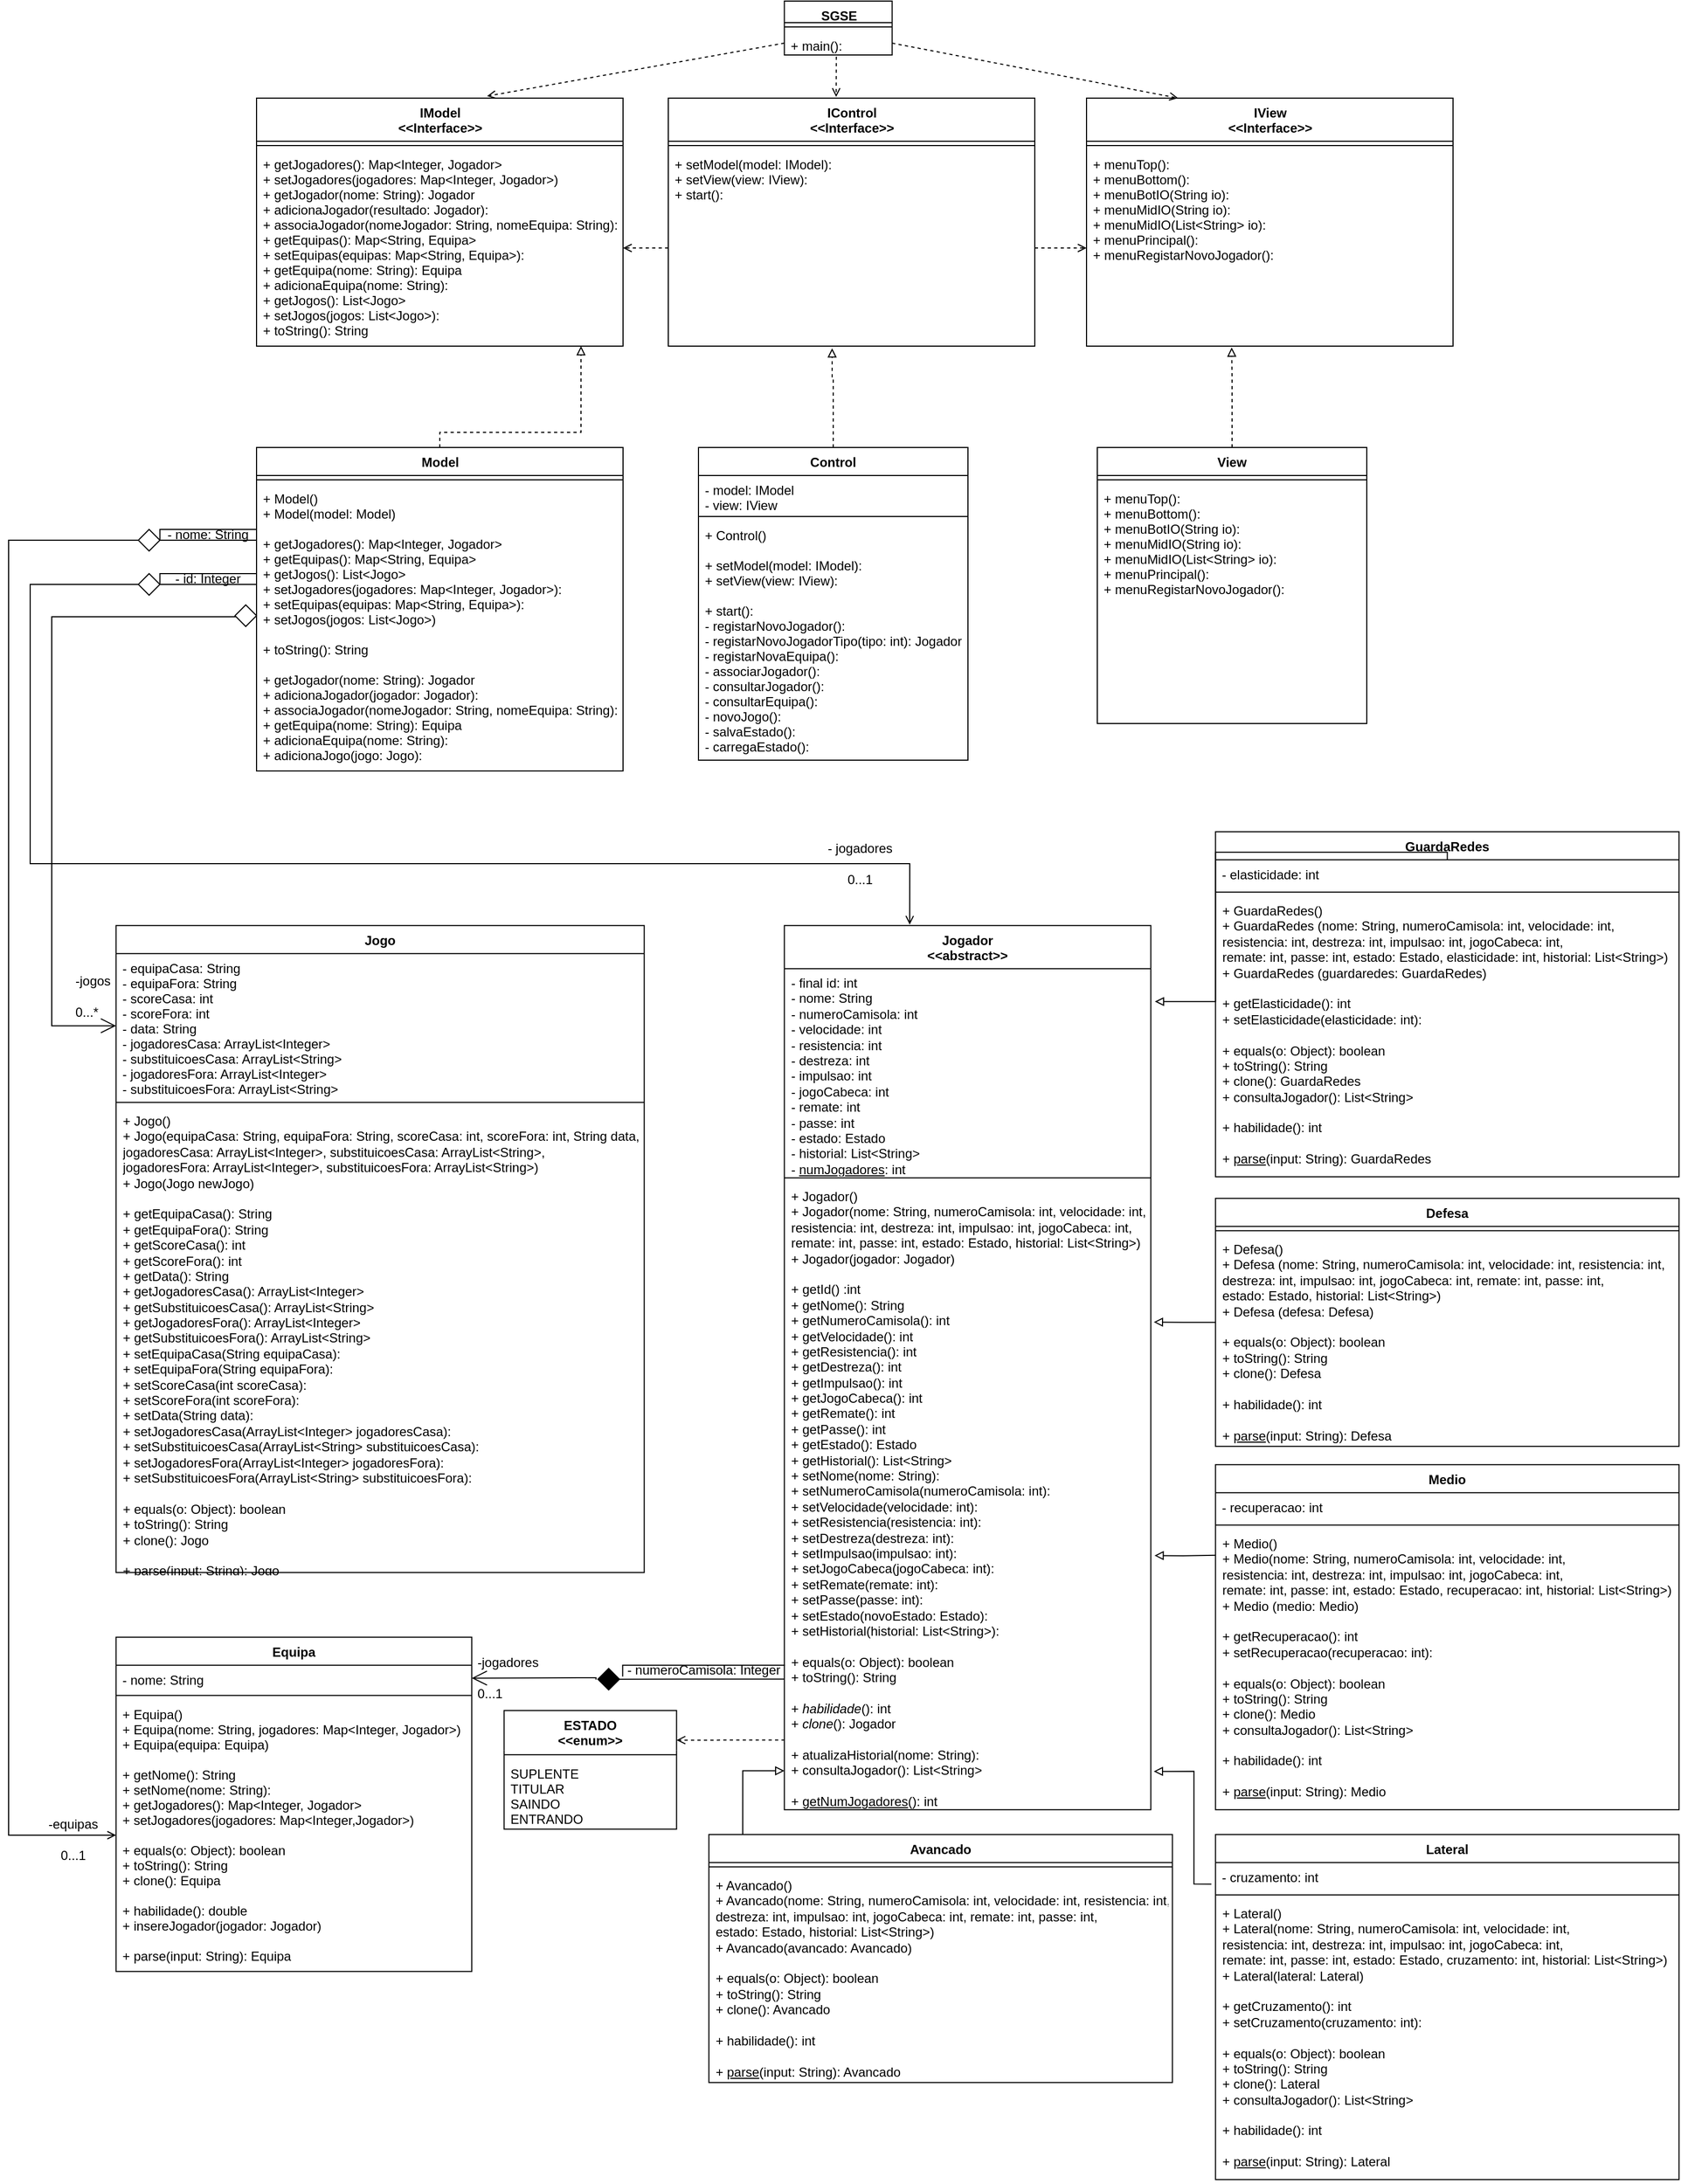 <mxfile version="14.7.7" type="device"><diagram id="ZepzPPQkT5Yw0eZWDpXb" name="Page-1"><mxGraphModel dx="1955" dy="2190" grid="1" gridSize="10" guides="1" tooltips="1" connect="1" arrows="1" fold="1" page="1" pageScale="1" pageWidth="850" pageHeight="1100" math="0" shadow="0"><root><mxCell id="0"/><mxCell id="1" parent="0"/><mxCell id="z5nEetE0SrJbkRcNvrXv-18" value="Jogador&#10;&lt;&lt;abstract&gt;&gt;" style="swimlane;fontStyle=1;align=center;verticalAlign=top;childLayout=stackLayout;horizontal=1;startSize=40;horizontalStack=0;resizeParent=1;resizeParentMax=0;resizeLast=0;collapsible=1;marginBottom=0;" parent="1" vertex="1"><mxGeometry x="789.67" y="-92.65" width="340" height="820" as="geometry"><mxRectangle x="120" y="270" width="110" height="40" as="alternateBounds"/></mxGeometry></mxCell><mxCell id="z5nEetE0SrJbkRcNvrXv-19" value="- final id: int&lt;br&gt;- nome: String&lt;br&gt;- numeroCamisola: int&lt;br&gt;- velocidade: int&lt;br&gt;- resistencia: int&lt;br&gt;- destreza: int&lt;br&gt;- impulsao: int&lt;br&gt;- jogoCabeca: int&lt;br&gt;- remate: int&lt;br&gt;- passe: int&lt;br&gt;- estado: Estado&lt;br&gt;- historial: List&amp;lt;String&amp;gt;&lt;br&gt;- &lt;u&gt;numJogadores&lt;/u&gt;: int" style="text;strokeColor=none;fillColor=none;align=left;verticalAlign=top;spacingLeft=4;spacingRight=4;overflow=hidden;rotatable=0;points=[[0,0.5],[1,0.5]];portConstraint=eastwest;fontStyle=0;html=1;" parent="z5nEetE0SrJbkRcNvrXv-18" vertex="1"><mxGeometry y="40" width="340" height="190" as="geometry"/></mxCell><mxCell id="z5nEetE0SrJbkRcNvrXv-20" value="" style="line;strokeWidth=1;fillColor=none;align=left;verticalAlign=middle;spacingTop=-1;spacingLeft=3;spacingRight=3;rotatable=0;labelPosition=right;points=[];portConstraint=eastwest;" parent="z5nEetE0SrJbkRcNvrXv-18" vertex="1"><mxGeometry y="230" width="340" height="8" as="geometry"/></mxCell><mxCell id="z5nEetE0SrJbkRcNvrXv-21" value="+ Jogador()&lt;br&gt;+ Jogador(nome: String, numeroCamisola: int, velocidade: int,&lt;br&gt;resistencia: int, destreza: int, impulsao: int, jogoCabeca: int,&lt;br&gt;remate: int, passe: int, estado: Estado, historial: List&amp;lt;String&amp;gt;)&lt;br&gt;+ Jogador(jogador: Jogador)&lt;br&gt;&lt;br&gt;+ getId() :int&lt;br&gt;+ getNome(): String&lt;br&gt;+ getNumeroCamisola(): int&lt;br&gt;+ getVelocidade(): int&lt;br&gt;+ getResistencia(): int&lt;br&gt;+ getDestreza(): int&lt;br&gt;+ getImpulsao(): int&lt;br&gt;+ getJogoCabeca(): int&lt;br&gt;+ getRemate(): int&lt;br&gt;+ getPasse(): int&lt;br&gt;+ getEstado(): Estado&lt;br&gt;+ getHistorial(): List&amp;lt;String&amp;gt;&lt;br&gt;+ setNome(nome: String):&lt;br&gt;+ setNumeroCamisola(numeroCamisola: int):&lt;br&gt;+ setVelocidade(velocidade: int):&lt;br&gt;+ setResistencia(resistencia: int):&lt;br&gt;+ setDestreza(destreza: int):&lt;br&gt;+ setImpulsao(impulsao: int):&lt;br&gt;+ setJogoCabeca(jogoCabeca: int):&lt;br&gt;+ setRemate(remate: int):&lt;br&gt;+ setPasse(passe: int):&lt;br&gt;+ setEstado(novoEstado: Estado):&lt;br&gt;+ setHistorial(historial: List&amp;lt;String&amp;gt;):&lt;br&gt;&lt;br&gt;+ equals(o: Object): boolean&lt;br&gt;+ toString(): String&lt;br&gt;&lt;br&gt;+ &lt;i&gt;habilidade&lt;/i&gt;(): int&lt;br&gt;+ &lt;i&gt;clone&lt;/i&gt;(): Jogador&lt;br&gt;&lt;br&gt;+ atualizaHistorial(nome: String):&lt;br&gt;+ consultaJogador(): List&amp;lt;String&amp;gt;&lt;br&gt;&lt;br&gt;+&amp;nbsp;&lt;u&gt;getNumJogadores&lt;/u&gt;(): int&lt;br&gt;+ &lt;u&gt;parse&lt;/u&gt;(input: String): Jogador" style="text;strokeColor=none;fillColor=none;align=left;verticalAlign=top;spacingLeft=4;spacingRight=4;overflow=hidden;rotatable=0;points=[[0,0.5],[1,0.5]];portConstraint=eastwest;html=1;" parent="z5nEetE0SrJbkRcNvrXv-18" vertex="1"><mxGeometry y="238" width="340" height="582" as="geometry"/></mxCell><mxCell id="z5nEetE0SrJbkRcNvrXv-24" value="GuardaRedes" style="swimlane;fontStyle=1;align=center;verticalAlign=top;childLayout=stackLayout;horizontal=1;startSize=26;horizontalStack=0;resizeParent=1;resizeParentMax=0;resizeLast=0;collapsible=1;marginBottom=0;fontSize=12;" parent="1" vertex="1"><mxGeometry x="1189.67" y="-179.65" width="430" height="320" as="geometry"/></mxCell><mxCell id="z5nEetE0SrJbkRcNvrXv-25" value="- elasticidade: int" style="text;strokeColor=none;fillColor=none;align=left;verticalAlign=top;spacingLeft=4;spacingRight=4;overflow=hidden;rotatable=0;points=[[0,0.5],[1,0.5]];portConstraint=eastwest;" parent="z5nEetE0SrJbkRcNvrXv-24" vertex="1"><mxGeometry y="26" width="430" height="26" as="geometry"/></mxCell><mxCell id="z5nEetE0SrJbkRcNvrXv-26" value="" style="line;strokeWidth=1;fillColor=none;align=left;verticalAlign=middle;spacingTop=-1;spacingLeft=3;spacingRight=3;rotatable=0;labelPosition=right;points=[];portConstraint=eastwest;" parent="z5nEetE0SrJbkRcNvrXv-24" vertex="1"><mxGeometry y="52" width="430" height="8" as="geometry"/></mxCell><mxCell id="z5nEetE0SrJbkRcNvrXv-27" value="+ GuardaRedes()&lt;br&gt;+ GuardaRedes (nome: String, numeroCamisola: int, velocidade: int,&lt;br&gt;resistencia: int, destreza: int, impulsao: int, jogoCabeca: int,&lt;br&gt;remate: int, passe: int, estado: Estado, elasticidade: int,&amp;nbsp;historial: List&amp;lt;String&amp;gt;)&lt;br&gt;+ GuardaRedes (guardaredes: GuardaRedes)&amp;nbsp;&lt;br&gt;&lt;br&gt;+ getElasticidade(): int&lt;br&gt;+ setElasticidade(elasticidade: int):&lt;br&gt;&lt;br&gt;+ equals(o: Object): boolean&lt;br&gt;+ toString(): String&lt;br&gt;+ clone(): GuardaRedes&lt;br&gt;+ consultaJogador(): List&amp;lt;String&amp;gt;&lt;br&gt;&lt;br&gt;+ habilidade(): int&lt;br&gt;&lt;br&gt;+ &lt;u&gt;parse&lt;/u&gt;(input: String): GuardaRedes" style="text;strokeColor=none;fillColor=none;align=left;verticalAlign=top;spacingLeft=4;spacingRight=4;overflow=hidden;rotatable=0;points=[[0,0.5],[1,0.5]];portConstraint=eastwest;html=1;" parent="z5nEetE0SrJbkRcNvrXv-24" vertex="1"><mxGeometry y="60" width="430" height="260" as="geometry"/></mxCell><mxCell id="z5nEetE0SrJbkRcNvrXv-28" style="edgeStyle=orthogonalEdgeStyle;rounded=0;orthogonalLoop=1;jettySize=auto;html=0;entryX=1.011;entryY=0.086;entryDx=0;entryDy=0;entryPerimeter=0;labelBackgroundColor=none;startArrow=none;startFill=0;fontSize=12;endArrow=block;endFill=0;" parent="1" source="z5nEetE0SrJbkRcNvrXv-25" target="z5nEetE0SrJbkRcNvrXv-18" edge="1"><mxGeometry relative="1" as="geometry"><Array as="points"><mxPoint x="1189.67" y="-160.65"/><mxPoint x="1189.67" y="-21.65"/></Array></mxGeometry></mxCell><mxCell id="z5nEetE0SrJbkRcNvrXv-45" style="edgeStyle=orthogonalEdgeStyle;rounded=0;orthogonalLoop=1;jettySize=auto;html=0;labelBackgroundColor=none;startArrow=none;startFill=0;endArrow=block;endFill=0;fontSize=12;entryX=1.008;entryY=0.223;entryDx=0;entryDy=0;entryPerimeter=0;" parent="1" source="z5nEetE0SrJbkRcNvrXv-29" target="z5nEetE0SrJbkRcNvrXv-21" edge="1"><mxGeometry relative="1" as="geometry"/></mxCell><mxCell id="z5nEetE0SrJbkRcNvrXv-29" value="Defesa" style="swimlane;fontStyle=1;align=center;verticalAlign=top;childLayout=stackLayout;horizontal=1;startSize=26;horizontalStack=0;resizeParent=1;resizeParentMax=0;resizeLast=0;collapsible=1;marginBottom=0;fontSize=12;" parent="1" vertex="1"><mxGeometry x="1189.67" y="160.35" width="430" height="230" as="geometry"/></mxCell><mxCell id="z5nEetE0SrJbkRcNvrXv-31" value="" style="line;strokeWidth=1;fillColor=none;align=left;verticalAlign=middle;spacingTop=-1;spacingLeft=3;spacingRight=3;rotatable=0;labelPosition=right;points=[];portConstraint=eastwest;" parent="z5nEetE0SrJbkRcNvrXv-29" vertex="1"><mxGeometry y="26" width="430" height="8" as="geometry"/></mxCell><mxCell id="z5nEetE0SrJbkRcNvrXv-32" value="+ Defesa()&lt;br&gt;+ Defesa (nome: String, numeroCamisola: int, velocidade: int, resistencia: int,&lt;br&gt;destreza: int, impulsao: int, jogoCabeca: int, remate: int, passe: int,&lt;br&gt;estado: Estado, historial: List&amp;lt;String&amp;gt;)&lt;br&gt;+ Defesa&amp;nbsp;(defesa: Defesa)&lt;br&gt;&lt;br&gt;+ equals(o: Object): boolean&lt;br&gt;+ toString(): String&lt;br&gt;+ clone(): Defesa&lt;br&gt;&lt;br&gt;+ habilidade(): int&lt;br&gt;&lt;br&gt;+ &lt;u&gt;parse&lt;/u&gt;(input: String): Defesa" style="text;strokeColor=none;fillColor=none;align=left;verticalAlign=top;spacingLeft=4;spacingRight=4;overflow=hidden;rotatable=0;points=[[0,0.5],[1,0.5]];portConstraint=eastwest;html=1;" parent="z5nEetE0SrJbkRcNvrXv-29" vertex="1"><mxGeometry y="34" width="430" height="196" as="geometry"/></mxCell><mxCell id="z5nEetE0SrJbkRcNvrXv-49" value="Jogo" style="swimlane;fontStyle=1;align=center;verticalAlign=top;childLayout=stackLayout;horizontal=1;startSize=26;horizontalStack=0;resizeParent=1;resizeParentMax=0;resizeLast=0;collapsible=1;marginBottom=0;fontSize=12;" parent="1" vertex="1"><mxGeometry x="169.67" y="-92.65" width="490" height="600" as="geometry"/></mxCell><mxCell id="z5nEetE0SrJbkRcNvrXv-50" value="- equipaCasa: String&#10;- equipaFora: String&#10;- scoreCasa: int&#10;- scoreFora: int&#10;- data: String&#10;- jogadoresCasa: ArrayList&lt;Integer&gt;&#10;- substituicoesCasa: ArrayList&lt;String&gt;&#10;- jogadoresFora: ArrayList&lt;Integer&gt;&#10;- substituicoesFora: ArrayList&lt;String&gt;" style="text;strokeColor=none;fillColor=none;align=left;verticalAlign=top;spacingLeft=4;spacingRight=4;overflow=hidden;rotatable=0;points=[[0,0.5],[1,0.5]];portConstraint=eastwest;" parent="z5nEetE0SrJbkRcNvrXv-49" vertex="1"><mxGeometry y="26" width="490" height="134" as="geometry"/></mxCell><mxCell id="z5nEetE0SrJbkRcNvrXv-51" value="" style="line;strokeWidth=1;fillColor=none;align=left;verticalAlign=middle;spacingTop=-1;spacingLeft=3;spacingRight=3;rotatable=0;labelPosition=right;points=[];portConstraint=eastwest;" parent="z5nEetE0SrJbkRcNvrXv-49" vertex="1"><mxGeometry y="160" width="490" height="8" as="geometry"/></mxCell><mxCell id="z5nEetE0SrJbkRcNvrXv-52" value="+ Jogo()&lt;br&gt;+ Jogo(equipaCasa: String, equipaFora: String, scoreCasa: int, scoreFora: int, String data,&lt;br&gt;jogadoresCasa: ArrayList&amp;lt;Integer&amp;gt;, substituicoesCasa: ArrayList&amp;lt;String&amp;gt;,&lt;br&gt;jogadoresFora: ArrayList&amp;lt;Integer&amp;gt;, substituicoesFora: ArrayList&amp;lt;String&amp;gt;)&lt;br&gt;+ Jogo(Jogo newJogo)&lt;br&gt;&lt;br&gt;+ getEquipaCasa(): String&lt;br&gt;+ getEquipaFora(): String&lt;br&gt;+ getScoreCasa(): int&lt;br&gt;+ getScoreFora(): int&lt;br&gt;+ getData(): String&lt;br&gt;+ getJogadoresCasa(): ArrayList&amp;lt;Integer&amp;gt;&lt;br&gt;+ getSubstituicoesCasa(): ArrayList&amp;lt;String&amp;gt;&lt;br&gt;+ getJogadoresFora(): ArrayList&amp;lt;Integer&amp;gt;&lt;br&gt;+ getSubstituicoesFora(): ArrayList&amp;lt;String&amp;gt;&lt;br&gt;+ setEquipaCasa(String equipaCasa):&lt;br&gt;+ setEquipaFora(String equipaFora):&lt;br&gt;+ setScoreCasa(int scoreCasa):&lt;br&gt;+ setScoreFora(int scoreFora):&lt;br&gt;+ setData(String data):&lt;br&gt;+ setJogadoresCasa(ArrayList&amp;lt;Integer&amp;gt; jogadoresCasa):&lt;br&gt;+ setSubstituicoesCasa(ArrayList&amp;lt;String&amp;gt; substituicoesCasa):&lt;br&gt;+ setJogadoresFora(ArrayList&amp;lt;Integer&amp;gt; jogadoresFora):&lt;br&gt;+ setSubstituicoesFora(ArrayList&amp;lt;String&amp;gt; substituicoesFora):&lt;br&gt;&lt;br&gt;+ equals(o: Object): boolean&lt;br&gt;+ toString(): String&lt;br&gt;+ clone(): Jogo&lt;br&gt;&lt;br&gt;+ &lt;u&gt;parse&lt;/u&gt;(input: String): Jogo" style="text;strokeColor=none;fillColor=none;align=left;verticalAlign=top;spacingLeft=4;spacingRight=4;overflow=hidden;rotatable=0;points=[[0,0.5],[1,0.5]];portConstraint=eastwest;html=1;" parent="z5nEetE0SrJbkRcNvrXv-49" vertex="1"><mxGeometry y="168" width="490" height="432" as="geometry"/></mxCell><mxCell id="27HbMjfDmf-6NTs0vV87-1" value="ESTADO&#10;&lt;&lt;enum&gt;&gt;" style="swimlane;fontStyle=1;align=center;verticalAlign=top;childLayout=stackLayout;horizontal=1;startSize=37;horizontalStack=0;resizeParent=1;resizeParentMax=0;resizeLast=0;collapsible=1;marginBottom=0;fontSize=12;swimlaneLine=0;" parent="1" vertex="1"><mxGeometry x="529.67" y="635.35" width="160" height="110" as="geometry"/></mxCell><mxCell id="27HbMjfDmf-6NTs0vV87-3" value="" style="line;strokeWidth=1;fillColor=none;align=left;verticalAlign=middle;spacingTop=-1;spacingLeft=3;spacingRight=3;rotatable=0;labelPosition=right;points=[];portConstraint=eastwest;" parent="27HbMjfDmf-6NTs0vV87-1" vertex="1"><mxGeometry y="37" width="160" height="8" as="geometry"/></mxCell><mxCell id="27HbMjfDmf-6NTs0vV87-4" value="SUPLENTE&#10;TITULAR&#10;SAINDO&#10;ENTRANDO" style="text;strokeColor=none;fillColor=none;align=left;verticalAlign=top;spacingLeft=4;spacingRight=4;overflow=hidden;rotatable=0;points=[[0,0.5],[1,0.5]];portConstraint=eastwest;" parent="27HbMjfDmf-6NTs0vV87-1" vertex="1"><mxGeometry y="45" width="160" height="65" as="geometry"/></mxCell><mxCell id="27HbMjfDmf-6NTs0vV87-5" value="" style="endArrow=open;html=1;endFill=0;dashed=1;entryX=1;entryY=0.25;entryDx=0;entryDy=0;exitX=0.001;exitY=0.889;exitDx=0;exitDy=0;exitPerimeter=0;" parent="1" source="z5nEetE0SrJbkRcNvrXv-21" target="27HbMjfDmf-6NTs0vV87-1" edge="1"><mxGeometry width="50" height="50" relative="1" as="geometry"><mxPoint x="788.99" y="661.594" as="sourcePoint"/><mxPoint x="699.67" y="659.883" as="targetPoint"/></mxGeometry></mxCell><mxCell id="27HbMjfDmf-6NTs0vV87-9" value="Medio" style="swimlane;fontStyle=1;align=center;verticalAlign=top;childLayout=stackLayout;horizontal=1;startSize=26;horizontalStack=0;resizeParent=1;resizeParentMax=0;resizeLast=0;collapsible=1;marginBottom=0;fontSize=12;" parent="1" vertex="1"><mxGeometry x="1189.67" y="407.35" width="430" height="320" as="geometry"/></mxCell><mxCell id="27HbMjfDmf-6NTs0vV87-10" value="- recuperacao: int" style="text;strokeColor=none;fillColor=none;align=left;verticalAlign=top;spacingLeft=4;spacingRight=4;overflow=hidden;rotatable=0;points=[[0,0.5],[1,0.5]];portConstraint=eastwest;" parent="27HbMjfDmf-6NTs0vV87-9" vertex="1"><mxGeometry y="26" width="430" height="26" as="geometry"/></mxCell><mxCell id="27HbMjfDmf-6NTs0vV87-11" value="" style="line;strokeWidth=1;fillColor=none;align=left;verticalAlign=middle;spacingTop=-1;spacingLeft=3;spacingRight=3;rotatable=0;labelPosition=right;points=[];portConstraint=eastwest;" parent="27HbMjfDmf-6NTs0vV87-9" vertex="1"><mxGeometry y="52" width="430" height="8" as="geometry"/></mxCell><mxCell id="27HbMjfDmf-6NTs0vV87-12" value="&lt;div&gt;+ Medio()&lt;/div&gt;&lt;div&gt;+ Medio(nome: String, numeroCamisola: int, velocidade: int,&lt;/div&gt;&lt;div&gt;resistencia: int, destreza: int, impulsao: int, jogoCabeca: int,&lt;/div&gt;&lt;div&gt;remate: int, passe: int, estado: Estado, recuperacao: int, historial: List&amp;lt;String&amp;gt;)&lt;/div&gt;&lt;div&gt;+ Medio (medio: Medio)&lt;/div&gt;&lt;div&gt;&lt;br&gt;&lt;/div&gt;&lt;div&gt;+ getRecuperacao(): int&lt;/div&gt;&lt;div&gt;+ setRecuperacao(recuperacao: int):&lt;/div&gt;&lt;br&gt;+ equals(o: Object): boolean&lt;br&gt;+ toString(): String&lt;br&gt;+ clone(): Medio&lt;br&gt;+ consultaJogador(): List&amp;lt;String&amp;gt;&lt;br&gt;&lt;br&gt;+ habilidade(): int&lt;br&gt;&lt;br&gt;+ &lt;u&gt;parse&lt;/u&gt;(input: String): Medio" style="text;strokeColor=none;fillColor=none;align=left;verticalAlign=top;spacingLeft=4;spacingRight=4;overflow=hidden;rotatable=0;points=[[0,0.5],[1,0.5]];portConstraint=eastwest;html=1;" parent="27HbMjfDmf-6NTs0vV87-9" vertex="1"><mxGeometry y="60" width="430" height="260" as="geometry"/></mxCell><mxCell id="27HbMjfDmf-6NTs0vV87-13" style="edgeStyle=orthogonalEdgeStyle;rounded=0;orthogonalLoop=1;jettySize=auto;html=0;labelBackgroundColor=none;startArrow=none;startFill=0;endArrow=block;endFill=0;fontSize=12;entryX=1.01;entryY=0.595;entryDx=0;entryDy=0;entryPerimeter=0;" parent="1" target="z5nEetE0SrJbkRcNvrXv-21" edge="1"><mxGeometry relative="1" as="geometry"><mxPoint x="1189.67" y="491.35" as="sourcePoint"/><mxPoint x="1142.39" y="285.136" as="targetPoint"/></mxGeometry></mxCell><mxCell id="27HbMjfDmf-6NTs0vV87-14" value="Lateral" style="swimlane;fontStyle=1;align=center;verticalAlign=top;childLayout=stackLayout;horizontal=1;startSize=26;horizontalStack=0;resizeParent=1;resizeParentMax=0;resizeLast=0;collapsible=1;marginBottom=0;fontSize=12;" parent="1" vertex="1"><mxGeometry x="1189.67" y="750.35" width="430" height="320" as="geometry"/></mxCell><mxCell id="27HbMjfDmf-6NTs0vV87-15" value="- cruzamento: int" style="text;strokeColor=none;fillColor=none;align=left;verticalAlign=top;spacingLeft=4;spacingRight=4;overflow=hidden;rotatable=0;points=[[0,0.5],[1,0.5]];portConstraint=eastwest;" parent="27HbMjfDmf-6NTs0vV87-14" vertex="1"><mxGeometry y="26" width="430" height="26" as="geometry"/></mxCell><mxCell id="27HbMjfDmf-6NTs0vV87-16" value="" style="line;strokeWidth=1;fillColor=none;align=left;verticalAlign=middle;spacingTop=-1;spacingLeft=3;spacingRight=3;rotatable=0;labelPosition=right;points=[];portConstraint=eastwest;" parent="27HbMjfDmf-6NTs0vV87-14" vertex="1"><mxGeometry y="52" width="430" height="8" as="geometry"/></mxCell><mxCell id="27HbMjfDmf-6NTs0vV87-17" value="&lt;div&gt;+ Lateral()&lt;/div&gt;&lt;div&gt;+ Lateral(nome: String, numeroCamisola: int, velocidade: int,&lt;/div&gt;&lt;div&gt;resistencia: int, destreza: int, impulsao: int, jogoCabeca: int,&lt;/div&gt;&lt;div&gt;remate: int, passe: int, estado: Estado, cruzamento: int, historial: List&amp;lt;String&amp;gt;)&lt;/div&gt;&lt;div&gt;+ Lateral(lateral: Lateral)&lt;/div&gt;&lt;div&gt;&lt;br&gt;&lt;/div&gt;&lt;div&gt;+ getCruzamento(): int&lt;/div&gt;&lt;div&gt;+ setCruzamento(cruzamento: int):&lt;/div&gt;&lt;br&gt;+ equals(o: Object): boolean&lt;br&gt;+ toString(): String&lt;br&gt;+ clone(): Lateral&lt;br&gt;+ consultaJogador(): List&amp;lt;String&amp;gt;&lt;br&gt;&lt;br&gt;+ habilidade(): int&lt;br&gt;&lt;br&gt;+ &lt;u&gt;parse&lt;/u&gt;(input: String): Lateral" style="text;strokeColor=none;fillColor=none;align=left;verticalAlign=top;spacingLeft=4;spacingRight=4;overflow=hidden;rotatable=0;points=[[0,0.5],[1,0.5]];portConstraint=eastwest;html=1;" parent="27HbMjfDmf-6NTs0vV87-14" vertex="1"><mxGeometry y="60" width="430" height="260" as="geometry"/></mxCell><mxCell id="27HbMjfDmf-6NTs0vV87-19" style="edgeStyle=orthogonalEdgeStyle;rounded=0;orthogonalLoop=1;jettySize=auto;html=0;labelBackgroundColor=none;startArrow=none;startFill=0;endArrow=block;endFill=0;fontSize=12;entryX=1.008;entryY=0.939;entryDx=0;entryDy=0;entryPerimeter=0;exitX=-0.009;exitY=0.769;exitDx=0;exitDy=0;exitPerimeter=0;" parent="1" source="27HbMjfDmf-6NTs0vV87-15" target="z5nEetE0SrJbkRcNvrXv-21" edge="1"><mxGeometry relative="1" as="geometry"><mxPoint x="1209.67" y="511.35" as="sourcePoint"/><mxPoint x="1153.07" y="511.64" as="targetPoint"/><Array as="points"><mxPoint x="1169.67" y="796.35"/><mxPoint x="1169.67" y="692.35"/></Array></mxGeometry></mxCell><mxCell id="27HbMjfDmf-6NTs0vV87-20" value="Avancado" style="swimlane;fontStyle=1;align=center;verticalAlign=top;childLayout=stackLayout;horizontal=1;startSize=26;horizontalStack=0;resizeParent=1;resizeParentMax=0;resizeLast=0;collapsible=1;marginBottom=0;fontSize=12;" parent="1" vertex="1"><mxGeometry x="719.67" y="750.35" width="430" height="230" as="geometry"/></mxCell><mxCell id="27HbMjfDmf-6NTs0vV87-21" value="" style="line;strokeWidth=1;fillColor=none;align=left;verticalAlign=middle;spacingTop=-1;spacingLeft=3;spacingRight=3;rotatable=0;labelPosition=right;points=[];portConstraint=eastwest;" parent="27HbMjfDmf-6NTs0vV87-20" vertex="1"><mxGeometry y="26" width="430" height="8" as="geometry"/></mxCell><mxCell id="27HbMjfDmf-6NTs0vV87-22" value="+ Avancado()&lt;br&gt;+ Avancado(nome: String, numeroCamisola: int, velocidade: int, resistencia: int,&lt;br&gt;destreza: int, impulsao: int, jogoCabeca: int, remate: int, passe: int,&lt;br&gt;estado: Estado, historial: List&amp;lt;String&amp;gt;)&lt;br&gt;+ Avancado(avancado: Avancado)&lt;br&gt;&lt;br&gt;+ equals(o: Object): boolean&lt;br&gt;+ toString(): String&lt;br&gt;+ clone(): Avancado&lt;br&gt;&lt;br&gt;+ habilidade(): int&lt;br&gt;&lt;br&gt;+ &lt;u&gt;parse&lt;/u&gt;(input: String): Avancado" style="text;strokeColor=none;fillColor=none;align=left;verticalAlign=top;spacingLeft=4;spacingRight=4;overflow=hidden;rotatable=0;points=[[0,0.5],[1,0.5]];portConstraint=eastwest;html=1;" parent="27HbMjfDmf-6NTs0vV87-20" vertex="1"><mxGeometry y="34" width="430" height="196" as="geometry"/></mxCell><mxCell id="27HbMjfDmf-6NTs0vV87-24" style="edgeStyle=orthogonalEdgeStyle;rounded=0;orthogonalLoop=1;jettySize=auto;html=0;labelBackgroundColor=none;startArrow=none;startFill=0;endArrow=block;endFill=0;fontSize=12;entryX=0;entryY=0.938;entryDx=0;entryDy=0;entryPerimeter=0;exitX=0.073;exitY=0;exitDx=0;exitDy=0;exitPerimeter=0;" parent="1" source="27HbMjfDmf-6NTs0vV87-20" target="z5nEetE0SrJbkRcNvrXv-21" edge="1"><mxGeometry relative="1" as="geometry"><mxPoint x="773.08" y="794.844" as="sourcePoint"/><mxPoint x="719.67" y="690.348" as="targetPoint"/><Array as="points"><mxPoint x="750.67" y="691.35"/></Array></mxGeometry></mxCell><mxCell id="27HbMjfDmf-6NTs0vV87-25" value="Equipa" style="swimlane;fontStyle=1;align=center;verticalAlign=top;childLayout=stackLayout;horizontal=1;startSize=26;horizontalStack=0;resizeParent=1;resizeParentMax=0;resizeLast=0;collapsible=1;marginBottom=0;fontSize=12;" parent="1" vertex="1"><mxGeometry x="169.67" y="567.35" width="330" height="310" as="geometry"/></mxCell><mxCell id="27HbMjfDmf-6NTs0vV87-26" value="- nome: String" style="text;strokeColor=none;fillColor=none;align=left;verticalAlign=top;spacingLeft=4;spacingRight=4;overflow=hidden;rotatable=0;points=[[0,0.5],[1,0.5]];portConstraint=eastwest;" parent="27HbMjfDmf-6NTs0vV87-25" vertex="1"><mxGeometry y="26" width="330" height="24" as="geometry"/></mxCell><mxCell id="27HbMjfDmf-6NTs0vV87-27" value="" style="line;strokeWidth=1;fillColor=none;align=left;verticalAlign=middle;spacingTop=-1;spacingLeft=3;spacingRight=3;rotatable=0;labelPosition=right;points=[];portConstraint=eastwest;" parent="27HbMjfDmf-6NTs0vV87-25" vertex="1"><mxGeometry y="50" width="330" height="8" as="geometry"/></mxCell><mxCell id="27HbMjfDmf-6NTs0vV87-28" value="+ Equipa()&#10;+ Equipa(nome: String, jogadores: Map&lt;Integer, Jogador&gt;)&#10;+ Equipa(equipa: Equipa)&#10;&#10;+ getNome(): String&#10;+ setNome(nome: String):&#10;+ getJogadores(): Map&lt;Integer, Jogador&gt;&#10;+ setJogadores(jogadores: Map&lt;Integer,Jogador&gt;)&#10;&#10;+ equals(o: Object): boolean&#10;+ toString(): String&#10;+ clone(): Equipa&#10;&#10;+ habilidade(): double&#10;+ insereJogador(jogador: Jogador)&#10;&#10;+ parse(input: String): Equipa" style="text;strokeColor=none;fillColor=none;align=left;verticalAlign=top;spacingLeft=4;spacingRight=4;overflow=hidden;rotatable=0;points=[[0,0.5],[1,0.5]];portConstraint=eastwest;" parent="27HbMjfDmf-6NTs0vV87-25" vertex="1"><mxGeometry y="58" width="330" height="252" as="geometry"/></mxCell><mxCell id="z5nEetE0SrJbkRcNvrXv-23" value="-jogadores&lt;br&gt;&lt;br&gt;0...1" style="endArrow=open;endSize=12;startArrow=none;startSize=14;startFill=0;edgeStyle=orthogonalEdgeStyle;align=left;verticalAlign=top;fontSize=12;labelBackgroundColor=none;rounded=0;html=1;entryX=1;entryY=0.5;entryDx=0;entryDy=0;exitX=-0.089;exitY=0.522;exitDx=0;exitDy=0;exitPerimeter=0;" parent="1" source="27HbMjfDmf-6NTs0vV87-60" target="27HbMjfDmf-6NTs0vV87-26" edge="1"><mxGeometry x="0.951" y="-28" relative="1" as="geometry"><mxPoint x="590" y="620" as="sourcePoint"/><mxPoint x="569.67" y="-12.65" as="targetPoint"/><mxPoint as="offset"/><Array as="points"><mxPoint x="615" y="605"/><mxPoint x="600" y="605"/></Array></mxGeometry></mxCell><mxCell id="27HbMjfDmf-6NTs0vV87-33" value="&lt;span&gt;- numeroCamisola: Integer&lt;/span&gt;" style="shape=partialRectangle;whiteSpace=wrap;html=1;bottom=0;right=0;fillColor=none;" parent="1" vertex="1"><mxGeometry x="639.67" y="593.35" width="150" height="10" as="geometry"/></mxCell><mxCell id="27HbMjfDmf-6NTs0vV87-35" value="Model" style="swimlane;fontStyle=1;align=center;verticalAlign=top;childLayout=stackLayout;horizontal=1;startSize=26;horizontalStack=0;resizeParent=1;resizeParentMax=0;resizeLast=0;collapsible=1;marginBottom=0;html=1;" parent="1" vertex="1"><mxGeometry x="300.0" y="-536" width="340" height="300" as="geometry"/></mxCell><mxCell id="27HbMjfDmf-6NTs0vV87-37" value="" style="line;strokeWidth=1;fillColor=none;align=left;verticalAlign=middle;spacingTop=-1;spacingLeft=3;spacingRight=3;rotatable=0;labelPosition=right;points=[];portConstraint=eastwest;" parent="27HbMjfDmf-6NTs0vV87-35" vertex="1"><mxGeometry y="26" width="340" height="8" as="geometry"/></mxCell><mxCell id="27HbMjfDmf-6NTs0vV87-38" value="+ Model()&#10;+ Model(model: Model)&#10;&#10;+ getJogadores(): Map&lt;Integer, Jogador&gt;&#10;+ getEquipas(): Map&lt;String, Equipa&gt;&#10;+ getJogos(): List&lt;Jogo&gt;&#10;+ setJogadores(jogadores: Map&lt;Integer, Jogador&gt;):&#10;+ setEquipas(equipas: Map&lt;String, Equipa&gt;):&#10;+ setJogos(jogos: List&lt;Jogo&gt;)&#10;&#10;+ toString(): String&#10;&#10;+ getJogador(nome: String): Jogador&#10;+ adicionaJogador(jogador: Jogador):&#10;+ associaJogador(nomeJogador: String, nomeEquipa: String):&#10;+ getEquipa(nome: String): Equipa&#10;+ adicionaEquipa(nome: String):&#10;+ adicionaJogo(jogo: Jogo):" style="text;strokeColor=none;fillColor=none;align=left;verticalAlign=top;spacingLeft=4;spacingRight=4;overflow=hidden;rotatable=0;points=[[0,0.5],[1,0.5]];portConstraint=eastwest;" parent="27HbMjfDmf-6NTs0vV87-35" vertex="1"><mxGeometry y="34" width="340" height="266" as="geometry"/></mxCell><mxCell id="27HbMjfDmf-6NTs0vV87-39" value="IModel&lt;br&gt;&amp;lt;&amp;lt;Interface&amp;gt;&amp;gt;" style="swimlane;fontStyle=1;align=center;verticalAlign=top;childLayout=stackLayout;horizontal=1;startSize=40;horizontalStack=0;resizeParent=1;resizeParentMax=0;resizeLast=0;collapsible=1;marginBottom=0;html=1;" parent="1" vertex="1"><mxGeometry x="300.0" y="-860" width="340" height="230" as="geometry"/></mxCell><mxCell id="27HbMjfDmf-6NTs0vV87-41" value="" style="line;strokeWidth=1;fillColor=none;align=left;verticalAlign=middle;spacingTop=-1;spacingLeft=3;spacingRight=3;rotatable=0;labelPosition=right;points=[];portConstraint=eastwest;" parent="27HbMjfDmf-6NTs0vV87-39" vertex="1"><mxGeometry y="40" width="340" height="8" as="geometry"/></mxCell><mxCell id="27HbMjfDmf-6NTs0vV87-42" value="+ getJogadores(): Map&lt;Integer, Jogador&gt;&#10;+ setJogadores(jogadores: Map&lt;Integer, Jogador&gt;)&#10;+ getJogador(nome: String): Jogador&#10;+ adicionaJogador(resultado: Jogador):&#10;+ associaJogador(nomeJogador: String, nomeEquipa: String):&#10;+ getEquipas(): Map&lt;String, Equipa&gt;&#10;+ setEquipas(equipas: Map&lt;String, Equipa&gt;):&#10;+ getEquipa(nome: String): Equipa&#10;+ adicionaEquipa(nome: String):&#10;+ getJogos(): List&lt;Jogo&gt;&#10;+ setJogos(jogos: List&lt;Jogo&gt;):&#10;+ toString(): String" style="text;strokeColor=none;fillColor=none;align=left;verticalAlign=top;spacingLeft=4;spacingRight=4;overflow=hidden;rotatable=0;points=[[0,0.5],[1,0.5]];portConstraint=eastwest;" parent="27HbMjfDmf-6NTs0vV87-39" vertex="1"><mxGeometry y="48" width="340" height="182" as="geometry"/></mxCell><mxCell id="27HbMjfDmf-6NTs0vV87-43" value="SGSE" style="swimlane;fontStyle=1;align=center;verticalAlign=top;childLayout=stackLayout;horizontal=1;startSize=20;horizontalStack=0;resizeParent=1;resizeParentMax=0;resizeLast=0;collapsible=1;marginBottom=0;html=1;" parent="1" vertex="1"><mxGeometry x="789.67" y="-950" width="100" height="50" as="geometry"/></mxCell><mxCell id="27HbMjfDmf-6NTs0vV87-44" value="" style="line;strokeWidth=1;fillColor=none;align=left;verticalAlign=middle;spacingTop=-1;spacingLeft=3;spacingRight=3;rotatable=0;labelPosition=right;points=[];portConstraint=eastwest;" parent="27HbMjfDmf-6NTs0vV87-43" vertex="1"><mxGeometry y="20" width="100" height="8" as="geometry"/></mxCell><mxCell id="27HbMjfDmf-6NTs0vV87-45" value="+ main():" style="text;strokeColor=none;fillColor=none;align=left;verticalAlign=top;spacingLeft=4;spacingRight=4;overflow=hidden;rotatable=0;points=[[0,0.5],[1,0.5]];portConstraint=eastwest;" parent="27HbMjfDmf-6NTs0vV87-43" vertex="1"><mxGeometry y="28" width="100" height="22" as="geometry"/></mxCell><mxCell id="27HbMjfDmf-6NTs0vV87-46" value="IView&lt;br&gt;&amp;lt;&amp;lt;Interface&amp;gt;&amp;gt;" style="swimlane;fontStyle=1;align=center;verticalAlign=top;childLayout=stackLayout;horizontal=1;startSize=40;horizontalStack=0;resizeParent=1;resizeParentMax=0;resizeLast=0;collapsible=1;marginBottom=0;html=1;" parent="1" vertex="1"><mxGeometry x="1070" y="-860" width="340" height="230" as="geometry"/></mxCell><mxCell id="27HbMjfDmf-6NTs0vV87-47" value="" style="line;strokeWidth=1;fillColor=none;align=left;verticalAlign=middle;spacingTop=-1;spacingLeft=3;spacingRight=3;rotatable=0;labelPosition=right;points=[];portConstraint=eastwest;" parent="27HbMjfDmf-6NTs0vV87-46" vertex="1"><mxGeometry y="40" width="340" height="8" as="geometry"/></mxCell><mxCell id="27HbMjfDmf-6NTs0vV87-48" value="+ menuTop():&#10;+ menuBottom():&#10;+ menuBotIO(String io):&#10;+ menuMidIO(String io):&#10;+ menuMidIO(List&lt;String&gt; io):&#10;+ menuPrincipal():&#10;+ menuRegistarNovoJogador():" style="text;strokeColor=none;fillColor=none;align=left;verticalAlign=top;spacingLeft=4;spacingRight=4;overflow=hidden;rotatable=0;points=[[0,0.5],[1,0.5]];portConstraint=eastwest;" parent="27HbMjfDmf-6NTs0vV87-46" vertex="1"><mxGeometry y="48" width="340" height="182" as="geometry"/></mxCell><mxCell id="27HbMjfDmf-6NTs0vV87-49" value="IControl&lt;br&gt;&amp;lt;&amp;lt;Interface&amp;gt;&amp;gt;" style="swimlane;fontStyle=1;align=center;verticalAlign=top;childLayout=stackLayout;horizontal=1;startSize=40;horizontalStack=0;resizeParent=1;resizeParentMax=0;resizeLast=0;collapsible=1;marginBottom=0;html=1;" parent="1" vertex="1"><mxGeometry x="682.0" y="-860" width="340" height="230" as="geometry"/></mxCell><mxCell id="27HbMjfDmf-6NTs0vV87-50" value="" style="line;strokeWidth=1;fillColor=none;align=left;verticalAlign=middle;spacingTop=-1;spacingLeft=3;spacingRight=3;rotatable=0;labelPosition=right;points=[];portConstraint=eastwest;" parent="27HbMjfDmf-6NTs0vV87-49" vertex="1"><mxGeometry y="40" width="340" height="8" as="geometry"/></mxCell><mxCell id="27HbMjfDmf-6NTs0vV87-51" value="+ setModel(model: IModel):&#10;+ setView(view: IView):&#10;+ start():&#10;" style="text;strokeColor=none;fillColor=none;align=left;verticalAlign=top;spacingLeft=4;spacingRight=4;overflow=hidden;rotatable=0;points=[[0,0.5],[1,0.5]];portConstraint=eastwest;" parent="27HbMjfDmf-6NTs0vV87-49" vertex="1"><mxGeometry y="48" width="340" height="182" as="geometry"/></mxCell><mxCell id="27HbMjfDmf-6NTs0vV87-52" value="" style="endArrow=open;dashed=1;html=1;endFill=0;rounded=0;entryX=0;entryY=0.5;entryDx=0;entryDy=0;exitX=1;exitY=0.5;exitDx=0;exitDy=0;" parent="1" source="27HbMjfDmf-6NTs0vV87-51" target="27HbMjfDmf-6NTs0vV87-48" edge="1"><mxGeometry width="50" height="50" relative="1" as="geometry"><mxPoint x="880.0" y="-590" as="sourcePoint"/><mxPoint x="1010.98" y="-650" as="targetPoint"/><Array as="points"/></mxGeometry></mxCell><mxCell id="27HbMjfDmf-6NTs0vV87-53" value="" style="endArrow=open;dashed=1;html=1;endFill=0;rounded=0;entryX=1;entryY=0.5;entryDx=0;entryDy=0;exitX=0;exitY=0.5;exitDx=0;exitDy=0;" parent="1" source="27HbMjfDmf-6NTs0vV87-51" target="27HbMjfDmf-6NTs0vV87-42" edge="1"><mxGeometry width="50" height="50" relative="1" as="geometry"><mxPoint x="1030" y="-721.0" as="sourcePoint"/><mxPoint x="1080" y="-721.0" as="targetPoint"/><Array as="points"/></mxGeometry></mxCell><mxCell id="27HbMjfDmf-6NTs0vV87-54" value="" style="endArrow=open;dashed=1;html=1;endFill=0;rounded=0;exitX=0;exitY=0.5;exitDx=0;exitDy=0;entryX=0.629;entryY=-0.008;entryDx=0;entryDy=0;entryPerimeter=0;" parent="1" source="27HbMjfDmf-6NTs0vV87-45" target="27HbMjfDmf-6NTs0vV87-39" edge="1"><mxGeometry width="50" height="50" relative="1" as="geometry"><mxPoint x="692.0" y="-721.0" as="sourcePoint"/><mxPoint x="560.0" y="-960" as="targetPoint"/><Array as="points"/></mxGeometry></mxCell><mxCell id="27HbMjfDmf-6NTs0vV87-55" value="" style="endArrow=open;dashed=1;html=1;endFill=0;rounded=0;exitX=1;exitY=0.5;exitDx=0;exitDy=0;entryX=0.25;entryY=0;entryDx=0;entryDy=0;" parent="1" source="27HbMjfDmf-6NTs0vV87-45" target="27HbMjfDmf-6NTs0vV87-46" edge="1"><mxGeometry width="50" height="50" relative="1" as="geometry"><mxPoint x="680.0" y="-901.0" as="sourcePoint"/><mxPoint x="523.86" y="-851.68" as="targetPoint"/><Array as="points"/></mxGeometry></mxCell><mxCell id="27HbMjfDmf-6NTs0vV87-56" value="" style="endArrow=open;dashed=1;html=1;endFill=0;rounded=0;entryX=0.458;entryY=-0.005;entryDx=0;entryDy=0;entryPerimeter=0;exitX=0.482;exitY=1.071;exitDx=0;exitDy=0;exitPerimeter=0;" parent="1" source="27HbMjfDmf-6NTs0vV87-45" target="27HbMjfDmf-6NTs0vV87-49" edge="1"><mxGeometry width="50" height="50" relative="1" as="geometry"><mxPoint x="830.0" y="-911" as="sourcePoint"/><mxPoint x="840.0" y="-850" as="targetPoint"/><Array as="points"/></mxGeometry></mxCell><mxCell id="27HbMjfDmf-6NTs0vV87-57" style="edgeStyle=orthogonalEdgeStyle;rounded=0;orthogonalLoop=1;jettySize=auto;html=0;dashed=1;labelBackgroundColor=none;startArrow=none;startFill=0;endArrow=block;endFill=0;fontSize=12;exitX=0.5;exitY=0;exitDx=0;exitDy=0;" parent="1" source="27HbMjfDmf-6NTs0vV87-35" target="27HbMjfDmf-6NTs0vV87-42" edge="1"><mxGeometry relative="1" as="geometry"><mxPoint x="424.67" y="-82.65" as="sourcePoint"/><mxPoint x="424.67" y="-499.65" as="targetPoint"/><Array as="points"><mxPoint x="470" y="-550"/><mxPoint x="601" y="-550"/></Array></mxGeometry></mxCell><mxCell id="27HbMjfDmf-6NTs0vV87-58" value="-jogos&lt;br&gt;&lt;br&gt;0...*" style="endArrow=open;endSize=12;startArrow=none;startSize=14;startFill=0;edgeStyle=orthogonalEdgeStyle;align=left;verticalAlign=top;fontSize=12;labelBackgroundColor=none;rounded=0;html=1;entryX=0;entryY=0.5;entryDx=0;entryDy=0;exitX=0;exitY=0.5;exitDx=0;exitDy=0;" parent="1" source="27HbMjfDmf-6NTs0vV87-38" target="z5nEetE0SrJbkRcNvrXv-50" edge="1"><mxGeometry x="0.639" y="20" relative="1" as="geometry"><mxPoint x="429.67" y="-179.65" as="sourcePoint"/><mxPoint x="-120.33" y="-319.65" as="targetPoint"/><mxPoint as="offset"/><Array as="points"><mxPoint x="110" y="-379"/><mxPoint x="110"/></Array></mxGeometry></mxCell><mxCell id="27HbMjfDmf-6NTs0vV87-59" value="&lt;span&gt;- nome: String&lt;/span&gt;" style="shape=partialRectangle;whiteSpace=wrap;html=1;bottom=0;right=0;fillColor=none;" parent="1" vertex="1"><mxGeometry x="210.33" y="-460" width="89.67" height="10" as="geometry"/></mxCell><mxCell id="27HbMjfDmf-6NTs0vV87-60" value="" style="rhombus;whiteSpace=wrap;html=1;fillColor=#000000;" parent="1" vertex="1"><mxGeometry x="616.67" y="596.35" width="20" height="20" as="geometry"/></mxCell><mxCell id="27HbMjfDmf-6NTs0vV87-61" value="" style="endArrow=none;endSize=12;startArrow=none;startSize=14;startFill=0;edgeStyle=orthogonalEdgeStyle;align=left;verticalAlign=top;fontSize=12;labelBackgroundColor=none;rounded=0;html=1;entryX=1;entryY=0.5;entryDx=0;entryDy=0;exitX=0;exitY=0.792;exitDx=0;exitDy=0;exitPerimeter=0;" parent="1" source="z5nEetE0SrJbkRcNvrXv-21" target="27HbMjfDmf-6NTs0vV87-60" edge="1"><mxGeometry x="0.951" y="-28" relative="1" as="geometry"><mxPoint x="789.67" y="606.294" as="sourcePoint"/><mxPoint x="499.67" y="605.35" as="targetPoint"/><mxPoint as="offset"/><Array as="points"/></mxGeometry></mxCell><mxCell id="27HbMjfDmf-6NTs0vV87-64" value="" style="rhombus;whiteSpace=wrap;html=1;fillColor=#FFFFFF;" parent="1" vertex="1"><mxGeometry x="280" y="-390" width="20" height="20" as="geometry"/></mxCell><mxCell id="27HbMjfDmf-6NTs0vV87-67" style="edgeStyle=orthogonalEdgeStyle;rounded=0;orthogonalLoop=1;jettySize=auto;html=1;startArrow=none;startFill=0;endArrow=open;endFill=0;" parent="1" source="27HbMjfDmf-6NTs0vV87-66" target="27HbMjfDmf-6NTs0vV87-28" edge="1"><mxGeometry relative="1" as="geometry"><Array as="points"><mxPoint x="70" y="751"/></Array></mxGeometry></mxCell><mxCell id="27HbMjfDmf-6NTs0vV87-69" value="-equipas&lt;br&gt;&lt;br&gt;0...1" style="text;html=1;strokeColor=none;fillColor=none;align=center;verticalAlign=middle;whiteSpace=wrap;rounded=0;" parent="1" vertex="1"><mxGeometry x="100" y="745.35" width="60" height="20" as="geometry"/></mxCell><mxCell id="27HbMjfDmf-6NTs0vV87-71" value="" style="edgeStyle=orthogonalEdgeStyle;rounded=0;orthogonalLoop=1;jettySize=auto;html=1;startArrow=none;startFill=0;endArrow=none;endFill=0;exitX=0;exitY=0.5;exitDx=0;exitDy=0;" parent="1" source="27HbMjfDmf-6NTs0vV87-66" target="27HbMjfDmf-6NTs0vV87-66" edge="1"><mxGeometry relative="1" as="geometry"><mxPoint x="300.0" y="-721" as="sourcePoint"/><mxPoint x="169.67" y="751" as="targetPoint"/><Array as="points"><mxPoint x="300" y="-450"/><mxPoint x="300" y="-450"/></Array></mxGeometry></mxCell><mxCell id="27HbMjfDmf-6NTs0vV87-66" value="" style="rhombus;whiteSpace=wrap;html=1;fillColor=#FFFFFF;" parent="1" vertex="1"><mxGeometry x="190.33" y="-460" width="20" height="20" as="geometry"/></mxCell><mxCell id="27HbMjfDmf-6NTs0vV87-73" value="&lt;span&gt;- id: Integer&lt;/span&gt;" style="shape=partialRectangle;whiteSpace=wrap;html=1;bottom=0;right=0;fillColor=none;" parent="1" vertex="1"><mxGeometry x="210.33" y="-419" width="89.67" height="10" as="geometry"/></mxCell><mxCell id="27HbMjfDmf-6NTs0vV87-76" style="edgeStyle=orthogonalEdgeStyle;rounded=0;orthogonalLoop=1;jettySize=auto;html=1;startArrow=none;startFill=0;endArrow=open;endFill=0;exitX=1;exitY=1;exitDx=0;exitDy=0;entryX=0.342;entryY=-0.001;entryDx=0;entryDy=0;entryPerimeter=0;" parent="1" source="27HbMjfDmf-6NTs0vV87-73" target="z5nEetE0SrJbkRcNvrXv-18" edge="1"><mxGeometry relative="1" as="geometry"><mxPoint x="200" y="-711" as="sourcePoint"/><mxPoint x="179.67" y="761" as="targetPoint"/><Array as="points"><mxPoint x="90" y="-409"/><mxPoint x="90" y="-150"/><mxPoint x="906" y="-150"/></Array></mxGeometry></mxCell><mxCell id="27HbMjfDmf-6NTs0vV87-75" value="" style="rhombus;whiteSpace=wrap;html=1;fillColor=#FFFFFF;" parent="1" vertex="1"><mxGeometry x="190.33" y="-419" width="20" height="20" as="geometry"/></mxCell><mxCell id="27HbMjfDmf-6NTs0vV87-77" value="- jogadores&lt;br&gt;&lt;br&gt;0...1" style="text;html=1;strokeColor=none;fillColor=none;align=center;verticalAlign=middle;whiteSpace=wrap;rounded=0;" parent="1" vertex="1"><mxGeometry x="820" y="-160" width="80" height="20" as="geometry"/></mxCell><mxCell id="dKaqhqU0dXYTKRK2lyQG-4" value="Control" style="swimlane;fontStyle=1;align=center;verticalAlign=top;childLayout=stackLayout;horizontal=1;startSize=26;horizontalStack=0;resizeParent=1;resizeParentMax=0;resizeLast=0;collapsible=1;marginBottom=0;" parent="1" vertex="1"><mxGeometry x="710" y="-536" width="250" height="290" as="geometry"/></mxCell><mxCell id="dKaqhqU0dXYTKRK2lyQG-5" value="- model: IModel&#10;- view: IView" style="text;strokeColor=none;fillColor=none;align=left;verticalAlign=top;spacingLeft=4;spacingRight=4;overflow=hidden;rotatable=0;points=[[0,0.5],[1,0.5]];portConstraint=eastwest;" parent="dKaqhqU0dXYTKRK2lyQG-4" vertex="1"><mxGeometry y="26" width="250" height="34" as="geometry"/></mxCell><mxCell id="dKaqhqU0dXYTKRK2lyQG-6" value="" style="line;strokeWidth=1;fillColor=none;align=left;verticalAlign=middle;spacingTop=-1;spacingLeft=3;spacingRight=3;rotatable=0;labelPosition=right;points=[];portConstraint=eastwest;" parent="dKaqhqU0dXYTKRK2lyQG-4" vertex="1"><mxGeometry y="60" width="250" height="8" as="geometry"/></mxCell><mxCell id="dKaqhqU0dXYTKRK2lyQG-7" value="+ Control()&#10;&#10;+ setModel(model: IModel):&#10;+ setView(view: IView):&#10;&#10;+ start():&#10;- registarNovoJogador():&#10;- registarNovoJogadorTipo(tipo: int): Jogador&#10;- registarNovaEquipa():&#10;- associarJogador():&#10;- consultarJogador():&#10;- consultarEquipa():&#10;- novoJogo():&#10;- salvaEstado():&#10;- carregaEstado():" style="text;strokeColor=none;fillColor=none;align=left;verticalAlign=top;spacingLeft=4;spacingRight=4;overflow=hidden;rotatable=0;points=[[0,0.5],[1,0.5]];portConstraint=eastwest;" parent="dKaqhqU0dXYTKRK2lyQG-4" vertex="1"><mxGeometry y="68" width="250" height="222" as="geometry"/></mxCell><mxCell id="dKaqhqU0dXYTKRK2lyQG-8" style="edgeStyle=orthogonalEdgeStyle;rounded=0;orthogonalLoop=1;jettySize=auto;html=0;dashed=1;labelBackgroundColor=none;startArrow=none;startFill=0;endArrow=block;endFill=0;fontSize=12;exitX=0.5;exitY=0;exitDx=0;exitDy=0;entryX=0.447;entryY=1.011;entryDx=0;entryDy=0;entryPerimeter=0;" parent="1" source="dKaqhqU0dXYTKRK2lyQG-4" target="27HbMjfDmf-6NTs0vV87-51" edge="1"><mxGeometry relative="1" as="geometry"><mxPoint x="630" y="-480" as="sourcePoint"/><mxPoint x="760" y="-600" as="targetPoint"/><Array as="points"><mxPoint x="835" y="-600"/><mxPoint x="834" y="-600"/></Array></mxGeometry></mxCell><mxCell id="dKaqhqU0dXYTKRK2lyQG-9" value="View" style="swimlane;fontStyle=1;align=center;verticalAlign=top;childLayout=stackLayout;horizontal=1;startSize=26;horizontalStack=0;resizeParent=1;resizeParentMax=0;resizeLast=0;collapsible=1;marginBottom=0;" parent="1" vertex="1"><mxGeometry x="1080" y="-536" width="250" height="256" as="geometry"/></mxCell><mxCell id="dKaqhqU0dXYTKRK2lyQG-11" value="" style="line;strokeWidth=1;fillColor=none;align=left;verticalAlign=middle;spacingTop=-1;spacingLeft=3;spacingRight=3;rotatable=0;labelPosition=right;points=[];portConstraint=eastwest;" parent="dKaqhqU0dXYTKRK2lyQG-9" vertex="1"><mxGeometry y="26" width="250" height="8" as="geometry"/></mxCell><mxCell id="dKaqhqU0dXYTKRK2lyQG-12" value="+ menuTop():&#10;+ menuBottom():&#10;+ menuBotIO(String io):&#10;+ menuMidIO(String io):&#10;+ menuMidIO(List&lt;String&gt; io):&#10;+ menuPrincipal():&#10;+ menuRegistarNovoJogador():" style="text;strokeColor=none;fillColor=none;align=left;verticalAlign=top;spacingLeft=4;spacingRight=4;overflow=hidden;rotatable=0;points=[[0,0.5],[1,0.5]];portConstraint=eastwest;" parent="dKaqhqU0dXYTKRK2lyQG-9" vertex="1"><mxGeometry y="34" width="250" height="222" as="geometry"/></mxCell><mxCell id="dKaqhqU0dXYTKRK2lyQG-13" style="edgeStyle=orthogonalEdgeStyle;rounded=0;orthogonalLoop=1;jettySize=auto;html=0;dashed=1;labelBackgroundColor=none;startArrow=none;startFill=0;endArrow=block;endFill=0;fontSize=12;exitX=0.5;exitY=0;exitDx=0;exitDy=0;entryX=0.396;entryY=1.007;entryDx=0;entryDy=0;entryPerimeter=0;" parent="1" source="dKaqhqU0dXYTKRK2lyQG-9" target="27HbMjfDmf-6NTs0vV87-48" edge="1"><mxGeometry relative="1" as="geometry"><mxPoint x="845" y="-526" as="sourcePoint"/><mxPoint x="1205" y="-600" as="targetPoint"/><Array as="points"><mxPoint x="1205" y="-600"/><mxPoint x="1205" y="-600"/></Array></mxGeometry></mxCell></root></mxGraphModel></diagram></mxfile>